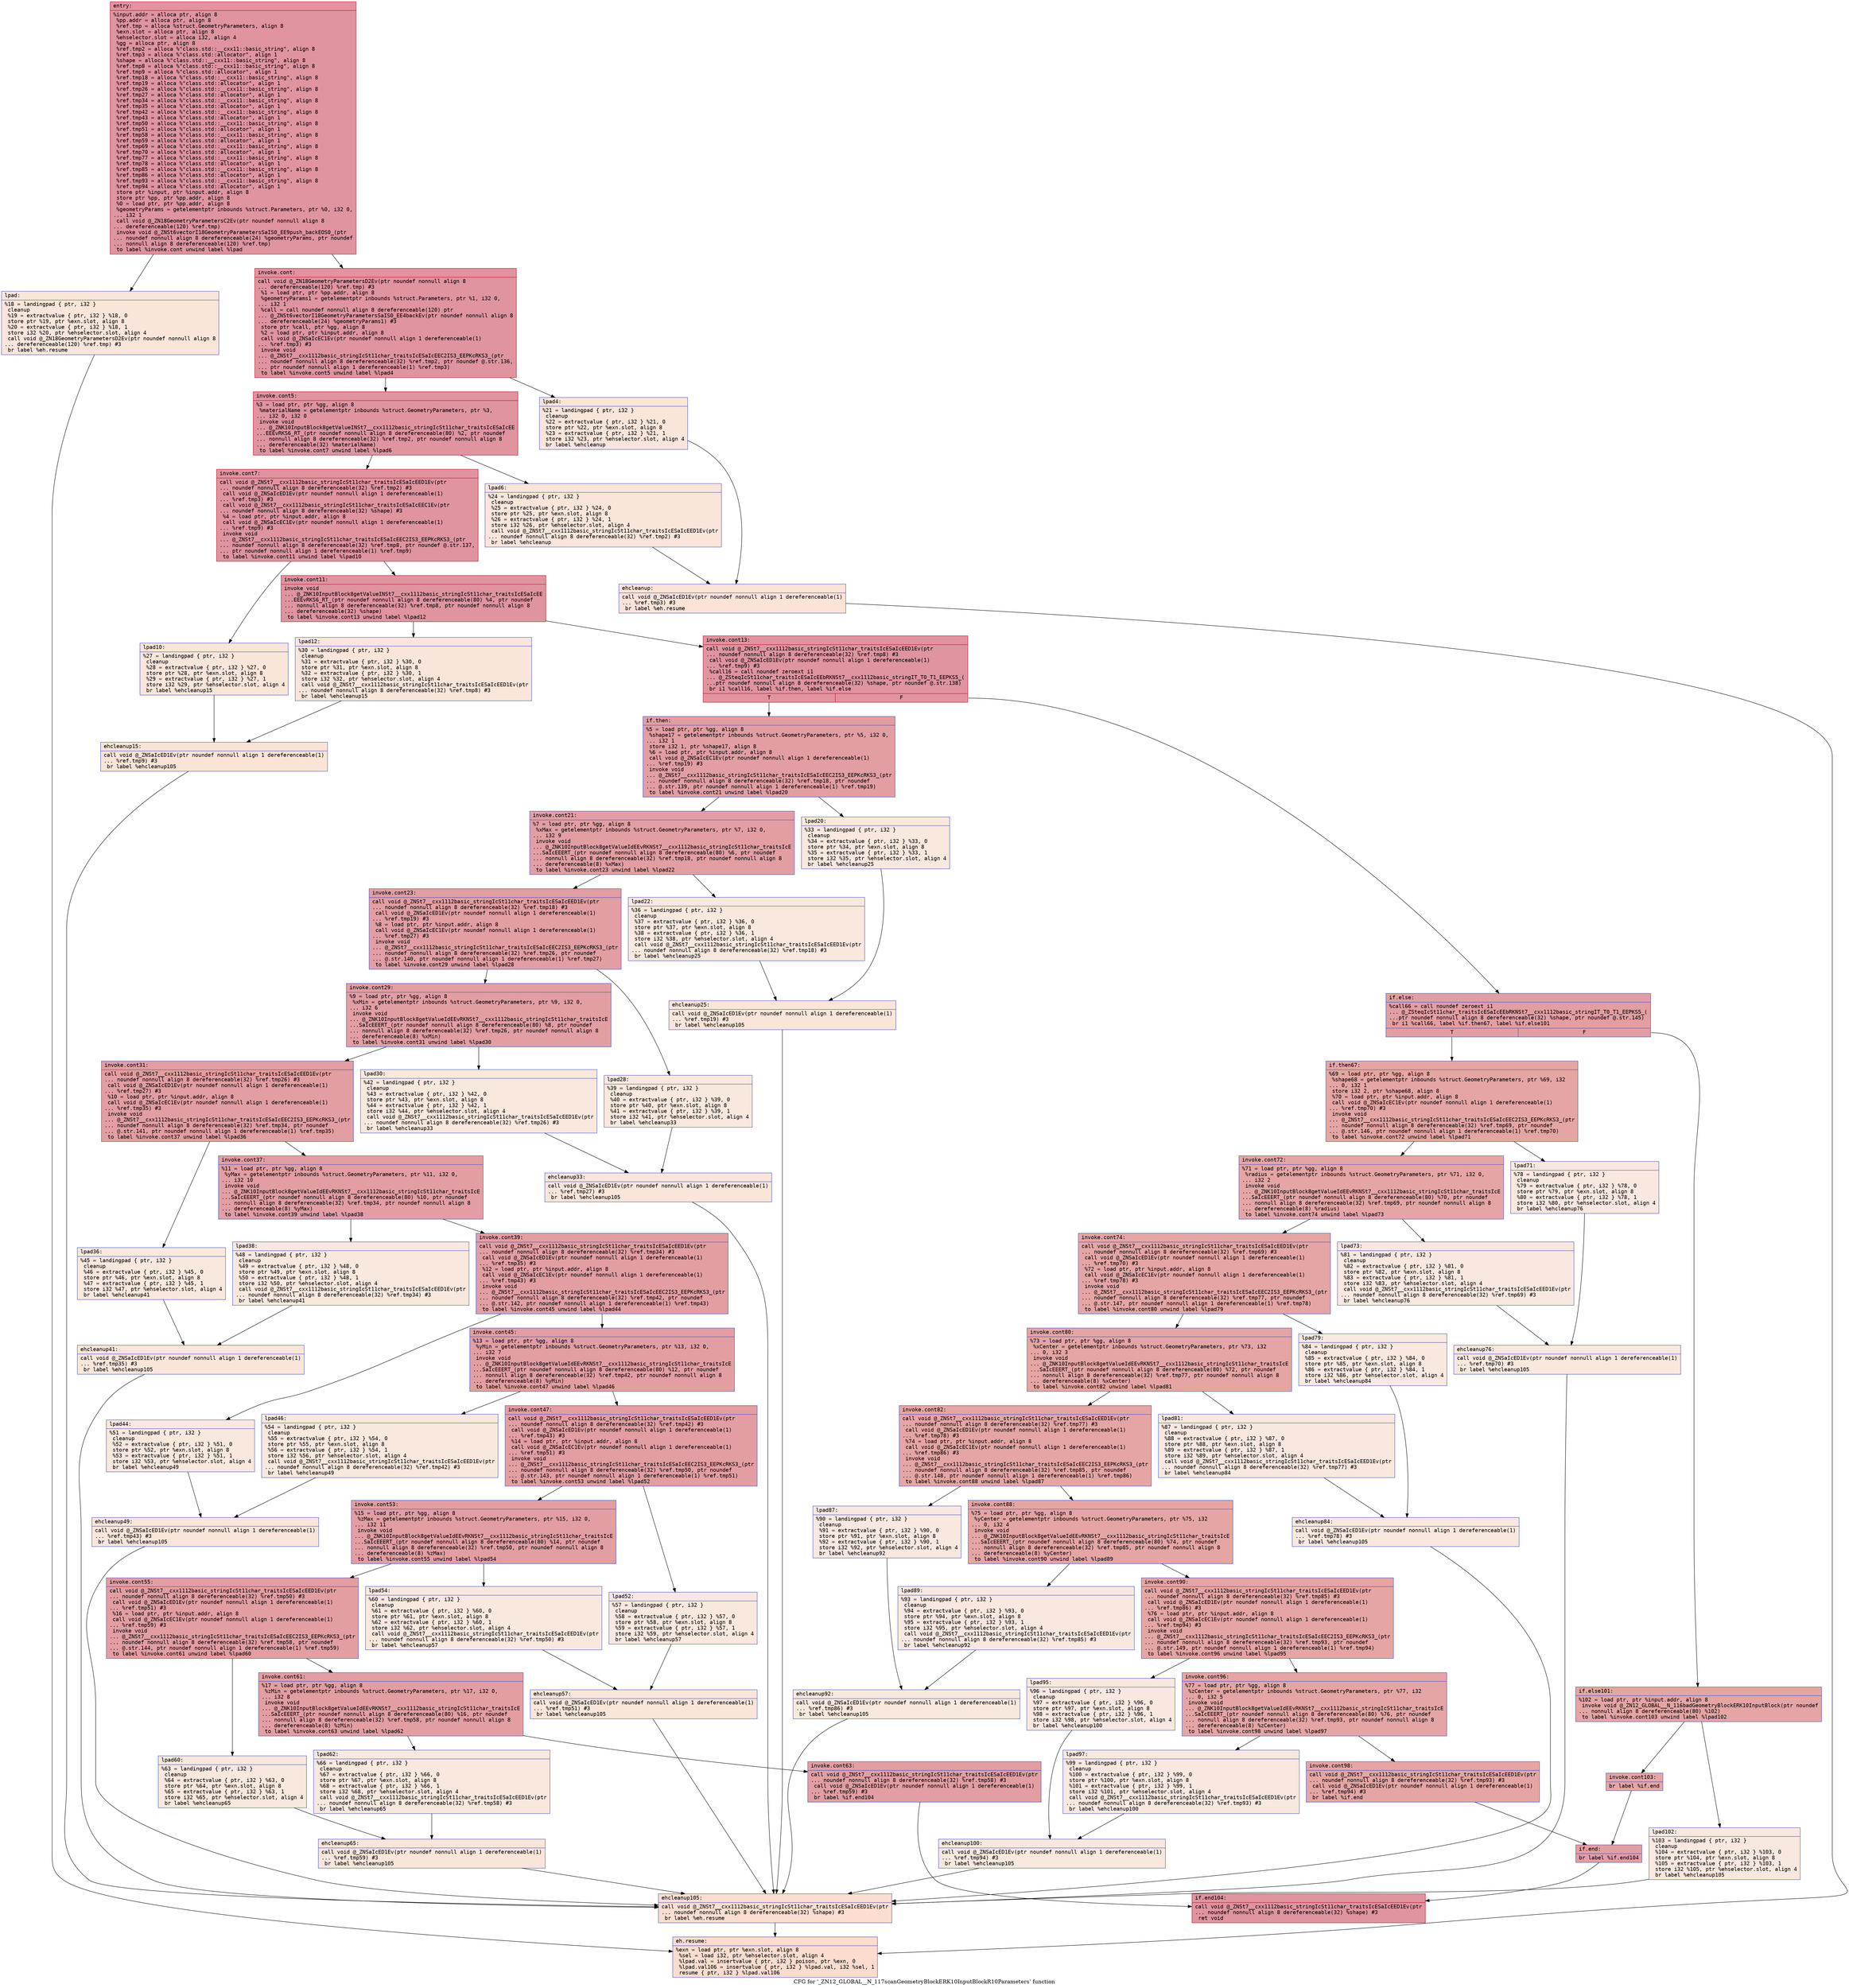 digraph "CFG for '_ZN12_GLOBAL__N_117scanGeometryBlockERK10InputBlockR10Parameters' function" {
	label="CFG for '_ZN12_GLOBAL__N_117scanGeometryBlockERK10InputBlockR10Parameters' function";

	Node0x562c4e512ac0 [shape=record,color="#b70d28ff", style=filled, fillcolor="#b70d2870" fontname="Courier",label="{entry:\l|  %input.addr = alloca ptr, align 8\l  %pp.addr = alloca ptr, align 8\l  %ref.tmp = alloca %struct.GeometryParameters, align 8\l  %exn.slot = alloca ptr, align 8\l  %ehselector.slot = alloca i32, align 4\l  %gg = alloca ptr, align 8\l  %ref.tmp2 = alloca %\"class.std::__cxx11::basic_string\", align 8\l  %ref.tmp3 = alloca %\"class.std::allocator\", align 1\l  %shape = alloca %\"class.std::__cxx11::basic_string\", align 8\l  %ref.tmp8 = alloca %\"class.std::__cxx11::basic_string\", align 8\l  %ref.tmp9 = alloca %\"class.std::allocator\", align 1\l  %ref.tmp18 = alloca %\"class.std::__cxx11::basic_string\", align 8\l  %ref.tmp19 = alloca %\"class.std::allocator\", align 1\l  %ref.tmp26 = alloca %\"class.std::__cxx11::basic_string\", align 8\l  %ref.tmp27 = alloca %\"class.std::allocator\", align 1\l  %ref.tmp34 = alloca %\"class.std::__cxx11::basic_string\", align 8\l  %ref.tmp35 = alloca %\"class.std::allocator\", align 1\l  %ref.tmp42 = alloca %\"class.std::__cxx11::basic_string\", align 8\l  %ref.tmp43 = alloca %\"class.std::allocator\", align 1\l  %ref.tmp50 = alloca %\"class.std::__cxx11::basic_string\", align 8\l  %ref.tmp51 = alloca %\"class.std::allocator\", align 1\l  %ref.tmp58 = alloca %\"class.std::__cxx11::basic_string\", align 8\l  %ref.tmp59 = alloca %\"class.std::allocator\", align 1\l  %ref.tmp69 = alloca %\"class.std::__cxx11::basic_string\", align 8\l  %ref.tmp70 = alloca %\"class.std::allocator\", align 1\l  %ref.tmp77 = alloca %\"class.std::__cxx11::basic_string\", align 8\l  %ref.tmp78 = alloca %\"class.std::allocator\", align 1\l  %ref.tmp85 = alloca %\"class.std::__cxx11::basic_string\", align 8\l  %ref.tmp86 = alloca %\"class.std::allocator\", align 1\l  %ref.tmp93 = alloca %\"class.std::__cxx11::basic_string\", align 8\l  %ref.tmp94 = alloca %\"class.std::allocator\", align 1\l  store ptr %input, ptr %input.addr, align 8\l  store ptr %pp, ptr %pp.addr, align 8\l  %0 = load ptr, ptr %pp.addr, align 8\l  %geometryParams = getelementptr inbounds %struct.Parameters, ptr %0, i32 0,\l... i32 1\l  call void @_ZN18GeometryParametersC2Ev(ptr noundef nonnull align 8\l... dereferenceable(120) %ref.tmp)\l  invoke void @_ZNSt6vectorI18GeometryParametersSaIS0_EE9push_backEOS0_(ptr\l... noundef nonnull align 8 dereferenceable(24) %geometryParams, ptr noundef\l... nonnull align 8 dereferenceable(120) %ref.tmp)\l          to label %invoke.cont unwind label %lpad\l}"];
	Node0x562c4e512ac0 -> Node0x562c4e514a00[tooltip="entry -> invoke.cont\nProbability 100.00%" ];
	Node0x562c4e512ac0 -> Node0x562c4e514a50[tooltip="entry -> lpad\nProbability 0.00%" ];
	Node0x562c4e514a00 [shape=record,color="#b70d28ff", style=filled, fillcolor="#b70d2870" fontname="Courier",label="{invoke.cont:\l|  call void @_ZN18GeometryParametersD2Ev(ptr noundef nonnull align 8\l... dereferenceable(120) %ref.tmp) #3\l  %1 = load ptr, ptr %pp.addr, align 8\l  %geometryParams1 = getelementptr inbounds %struct.Parameters, ptr %1, i32 0,\l... i32 1\l  %call = call noundef nonnull align 8 dereferenceable(120) ptr\l... @_ZNSt6vectorI18GeometryParametersSaIS0_EE4backEv(ptr noundef nonnull align 8\l... dereferenceable(24) %geometryParams1) #3\l  store ptr %call, ptr %gg, align 8\l  %2 = load ptr, ptr %input.addr, align 8\l  call void @_ZNSaIcEC1Ev(ptr noundef nonnull align 1 dereferenceable(1)\l... %ref.tmp3) #3\l  invoke void\l... @_ZNSt7__cxx1112basic_stringIcSt11char_traitsIcESaIcEEC2IS3_EEPKcRKS3_(ptr\l... noundef nonnull align 8 dereferenceable(32) %ref.tmp2, ptr noundef @.str.136,\l... ptr noundef nonnull align 1 dereferenceable(1) %ref.tmp3)\l          to label %invoke.cont5 unwind label %lpad4\l}"];
	Node0x562c4e514a00 -> Node0x562c4e5193f0[tooltip="invoke.cont -> invoke.cont5\nProbability 100.00%" ];
	Node0x562c4e514a00 -> Node0x562c4e5194a0[tooltip="invoke.cont -> lpad4\nProbability 0.00%" ];
	Node0x562c4e5193f0 [shape=record,color="#b70d28ff", style=filled, fillcolor="#b70d2870" fontname="Courier",label="{invoke.cont5:\l|  %3 = load ptr, ptr %gg, align 8\l  %materialName = getelementptr inbounds %struct.GeometryParameters, ptr %3,\l... i32 0, i32 0\l  invoke void\l... @_ZNK10InputBlock8getValueINSt7__cxx1112basic_stringIcSt11char_traitsIcESaIcEE\l...EEEvRKS6_RT_(ptr noundef nonnull align 8 dereferenceable(80) %2, ptr noundef\l... nonnull align 8 dereferenceable(32) %ref.tmp2, ptr noundef nonnull align 8\l... dereferenceable(32) %materialName)\l          to label %invoke.cont7 unwind label %lpad6\l}"];
	Node0x562c4e5193f0 -> Node0x562c4e5193a0[tooltip="invoke.cont5 -> invoke.cont7\nProbability 100.00%" ];
	Node0x562c4e5193f0 -> Node0x562c4e519910[tooltip="invoke.cont5 -> lpad6\nProbability 0.00%" ];
	Node0x562c4e5193a0 [shape=record,color="#b70d28ff", style=filled, fillcolor="#b70d2870" fontname="Courier",label="{invoke.cont7:\l|  call void @_ZNSt7__cxx1112basic_stringIcSt11char_traitsIcESaIcEED1Ev(ptr\l... noundef nonnull align 8 dereferenceable(32) %ref.tmp2) #3\l  call void @_ZNSaIcED1Ev(ptr noundef nonnull align 1 dereferenceable(1)\l... %ref.tmp3) #3\l  call void @_ZNSt7__cxx1112basic_stringIcSt11char_traitsIcESaIcEEC1Ev(ptr\l... noundef nonnull align 8 dereferenceable(32) %shape) #3\l  %4 = load ptr, ptr %input.addr, align 8\l  call void @_ZNSaIcEC1Ev(ptr noundef nonnull align 1 dereferenceable(1)\l... %ref.tmp9) #3\l  invoke void\l... @_ZNSt7__cxx1112basic_stringIcSt11char_traitsIcESaIcEEC2IS3_EEPKcRKS3_(ptr\l... noundef nonnull align 8 dereferenceable(32) %ref.tmp8, ptr noundef @.str.137,\l... ptr noundef nonnull align 1 dereferenceable(1) %ref.tmp9)\l          to label %invoke.cont11 unwind label %lpad10\l}"];
	Node0x562c4e5193a0 -> Node0x562c4e51a0e0[tooltip="invoke.cont7 -> invoke.cont11\nProbability 100.00%" ];
	Node0x562c4e5193a0 -> Node0x562c4e51a130[tooltip="invoke.cont7 -> lpad10\nProbability 0.00%" ];
	Node0x562c4e51a0e0 [shape=record,color="#b70d28ff", style=filled, fillcolor="#b70d2870" fontname="Courier",label="{invoke.cont11:\l|  invoke void\l... @_ZNK10InputBlock8getValueINSt7__cxx1112basic_stringIcSt11char_traitsIcESaIcEE\l...EEEvRKS6_RT_(ptr noundef nonnull align 8 dereferenceable(80) %4, ptr noundef\l... nonnull align 8 dereferenceable(32) %ref.tmp8, ptr noundef nonnull align 8\l... dereferenceable(32) %shape)\l          to label %invoke.cont13 unwind label %lpad12\l}"];
	Node0x562c4e51a0e0 -> Node0x562c4e51a090[tooltip="invoke.cont11 -> invoke.cont13\nProbability 100.00%" ];
	Node0x562c4e51a0e0 -> Node0x562c4e51a3c0[tooltip="invoke.cont11 -> lpad12\nProbability 0.00%" ];
	Node0x562c4e51a090 [shape=record,color="#b70d28ff", style=filled, fillcolor="#b70d2870" fontname="Courier",label="{invoke.cont13:\l|  call void @_ZNSt7__cxx1112basic_stringIcSt11char_traitsIcESaIcEED1Ev(ptr\l... noundef nonnull align 8 dereferenceable(32) %ref.tmp8) #3\l  call void @_ZNSaIcED1Ev(ptr noundef nonnull align 1 dereferenceable(1)\l... %ref.tmp9) #3\l  %call16 = call noundef zeroext i1\l... @_ZSteqIcSt11char_traitsIcESaIcEEbRKNSt7__cxx1112basic_stringIT_T0_T1_EEPKS5_(\l...ptr noundef nonnull align 8 dereferenceable(32) %shape, ptr noundef @.str.138)\l  br i1 %call16, label %if.then, label %if.else\l|{<s0>T|<s1>F}}"];
	Node0x562c4e51a090:s0 -> Node0x562c4e513da0[tooltip="invoke.cont13 -> if.then\nProbability 50.00%" ];
	Node0x562c4e51a090:s1 -> Node0x562c4e513df0[tooltip="invoke.cont13 -> if.else\nProbability 50.00%" ];
	Node0x562c4e513da0 [shape=record,color="#3d50c3ff", style=filled, fillcolor="#be242e70" fontname="Courier",label="{if.then:\l|  %5 = load ptr, ptr %gg, align 8\l  %shape17 = getelementptr inbounds %struct.GeometryParameters, ptr %5, i32 0,\l... i32 1\l  store i32 1, ptr %shape17, align 8\l  %6 = load ptr, ptr %input.addr, align 8\l  call void @_ZNSaIcEC1Ev(ptr noundef nonnull align 1 dereferenceable(1)\l... %ref.tmp19) #3\l  invoke void\l... @_ZNSt7__cxx1112basic_stringIcSt11char_traitsIcESaIcEEC2IS3_EEPKcRKS3_(ptr\l... noundef nonnull align 8 dereferenceable(32) %ref.tmp18, ptr noundef\l... @.str.139, ptr noundef nonnull align 1 dereferenceable(1) %ref.tmp19)\l          to label %invoke.cont21 unwind label %lpad20\l}"];
	Node0x562c4e513da0 -> Node0x562c4e51b260[tooltip="if.then -> invoke.cont21\nProbability 100.00%" ];
	Node0x562c4e513da0 -> Node0x562c4e51b2b0[tooltip="if.then -> lpad20\nProbability 0.00%" ];
	Node0x562c4e51b260 [shape=record,color="#3d50c3ff", style=filled, fillcolor="#be242e70" fontname="Courier",label="{invoke.cont21:\l|  %7 = load ptr, ptr %gg, align 8\l  %xMax = getelementptr inbounds %struct.GeometryParameters, ptr %7, i32 0,\l... i32 9\l  invoke void\l... @_ZNK10InputBlock8getValueIdEEvRKNSt7__cxx1112basic_stringIcSt11char_traitsIcE\l...SaIcEEERT_(ptr noundef nonnull align 8 dereferenceable(80) %6, ptr noundef\l... nonnull align 8 dereferenceable(32) %ref.tmp18, ptr noundef nonnull align 8\l... dereferenceable(8) %xMax)\l          to label %invoke.cont23 unwind label %lpad22\l}"];
	Node0x562c4e51b260 -> Node0x562c4e51b210[tooltip="invoke.cont21 -> invoke.cont23\nProbability 100.00%" ];
	Node0x562c4e51b260 -> Node0x562c4e51b6b0[tooltip="invoke.cont21 -> lpad22\nProbability 0.00%" ];
	Node0x562c4e51b210 [shape=record,color="#3d50c3ff", style=filled, fillcolor="#be242e70" fontname="Courier",label="{invoke.cont23:\l|  call void @_ZNSt7__cxx1112basic_stringIcSt11char_traitsIcESaIcEED1Ev(ptr\l... noundef nonnull align 8 dereferenceable(32) %ref.tmp18) #3\l  call void @_ZNSaIcED1Ev(ptr noundef nonnull align 1 dereferenceable(1)\l... %ref.tmp19) #3\l  %8 = load ptr, ptr %input.addr, align 8\l  call void @_ZNSaIcEC1Ev(ptr noundef nonnull align 1 dereferenceable(1)\l... %ref.tmp27) #3\l  invoke void\l... @_ZNSt7__cxx1112basic_stringIcSt11char_traitsIcESaIcEEC2IS3_EEPKcRKS3_(ptr\l... noundef nonnull align 8 dereferenceable(32) %ref.tmp26, ptr noundef\l... @.str.140, ptr noundef nonnull align 1 dereferenceable(1) %ref.tmp27)\l          to label %invoke.cont29 unwind label %lpad28\l}"];
	Node0x562c4e51b210 -> Node0x562c4e51bd20[tooltip="invoke.cont23 -> invoke.cont29\nProbability 100.00%" ];
	Node0x562c4e51b210 -> Node0x562c4e51bd70[tooltip="invoke.cont23 -> lpad28\nProbability 0.00%" ];
	Node0x562c4e51bd20 [shape=record,color="#3d50c3ff", style=filled, fillcolor="#be242e70" fontname="Courier",label="{invoke.cont29:\l|  %9 = load ptr, ptr %gg, align 8\l  %xMin = getelementptr inbounds %struct.GeometryParameters, ptr %9, i32 0,\l... i32 6\l  invoke void\l... @_ZNK10InputBlock8getValueIdEEvRKNSt7__cxx1112basic_stringIcSt11char_traitsIcE\l...SaIcEEERT_(ptr noundef nonnull align 8 dereferenceable(80) %8, ptr noundef\l... nonnull align 8 dereferenceable(32) %ref.tmp26, ptr noundef nonnull align 8\l... dereferenceable(8) %xMin)\l          to label %invoke.cont31 unwind label %lpad30\l}"];
	Node0x562c4e51bd20 -> Node0x562c4e51bcd0[tooltip="invoke.cont29 -> invoke.cont31\nProbability 100.00%" ];
	Node0x562c4e51bd20 -> Node0x562c4e51c140[tooltip="invoke.cont29 -> lpad30\nProbability 0.00%" ];
	Node0x562c4e51bcd0 [shape=record,color="#3d50c3ff", style=filled, fillcolor="#be242e70" fontname="Courier",label="{invoke.cont31:\l|  call void @_ZNSt7__cxx1112basic_stringIcSt11char_traitsIcESaIcEED1Ev(ptr\l... noundef nonnull align 8 dereferenceable(32) %ref.tmp26) #3\l  call void @_ZNSaIcED1Ev(ptr noundef nonnull align 1 dereferenceable(1)\l... %ref.tmp27) #3\l  %10 = load ptr, ptr %input.addr, align 8\l  call void @_ZNSaIcEC1Ev(ptr noundef nonnull align 1 dereferenceable(1)\l... %ref.tmp35) #3\l  invoke void\l... @_ZNSt7__cxx1112basic_stringIcSt11char_traitsIcESaIcEEC2IS3_EEPKcRKS3_(ptr\l... noundef nonnull align 8 dereferenceable(32) %ref.tmp34, ptr noundef\l... @.str.141, ptr noundef nonnull align 1 dereferenceable(1) %ref.tmp35)\l          to label %invoke.cont37 unwind label %lpad36\l}"];
	Node0x562c4e51bcd0 -> Node0x562c4e51c7b0[tooltip="invoke.cont31 -> invoke.cont37\nProbability 100.00%" ];
	Node0x562c4e51bcd0 -> Node0x562c4e51c800[tooltip="invoke.cont31 -> lpad36\nProbability 0.00%" ];
	Node0x562c4e51c7b0 [shape=record,color="#3d50c3ff", style=filled, fillcolor="#be242e70" fontname="Courier",label="{invoke.cont37:\l|  %11 = load ptr, ptr %gg, align 8\l  %yMax = getelementptr inbounds %struct.GeometryParameters, ptr %11, i32 0,\l... i32 10\l  invoke void\l... @_ZNK10InputBlock8getValueIdEEvRKNSt7__cxx1112basic_stringIcSt11char_traitsIcE\l...SaIcEEERT_(ptr noundef nonnull align 8 dereferenceable(80) %10, ptr noundef\l... nonnull align 8 dereferenceable(32) %ref.tmp34, ptr noundef nonnull align 8\l... dereferenceable(8) %yMax)\l          to label %invoke.cont39 unwind label %lpad38\l}"];
	Node0x562c4e51c7b0 -> Node0x562c4e51c760[tooltip="invoke.cont37 -> invoke.cont39\nProbability 100.00%" ];
	Node0x562c4e51c7b0 -> Node0x562c4e51cbd0[tooltip="invoke.cont37 -> lpad38\nProbability 0.00%" ];
	Node0x562c4e51c760 [shape=record,color="#3d50c3ff", style=filled, fillcolor="#be242e70" fontname="Courier",label="{invoke.cont39:\l|  call void @_ZNSt7__cxx1112basic_stringIcSt11char_traitsIcESaIcEED1Ev(ptr\l... noundef nonnull align 8 dereferenceable(32) %ref.tmp34) #3\l  call void @_ZNSaIcED1Ev(ptr noundef nonnull align 1 dereferenceable(1)\l... %ref.tmp35) #3\l  %12 = load ptr, ptr %input.addr, align 8\l  call void @_ZNSaIcEC1Ev(ptr noundef nonnull align 1 dereferenceable(1)\l... %ref.tmp43) #3\l  invoke void\l... @_ZNSt7__cxx1112basic_stringIcSt11char_traitsIcESaIcEEC2IS3_EEPKcRKS3_(ptr\l... noundef nonnull align 8 dereferenceable(32) %ref.tmp42, ptr noundef\l... @.str.142, ptr noundef nonnull align 1 dereferenceable(1) %ref.tmp43)\l          to label %invoke.cont45 unwind label %lpad44\l}"];
	Node0x562c4e51c760 -> Node0x562c4e51d240[tooltip="invoke.cont39 -> invoke.cont45\nProbability 100.00%" ];
	Node0x562c4e51c760 -> Node0x562c4e51d290[tooltip="invoke.cont39 -> lpad44\nProbability 0.00%" ];
	Node0x562c4e51d240 [shape=record,color="#3d50c3ff", style=filled, fillcolor="#be242e70" fontname="Courier",label="{invoke.cont45:\l|  %13 = load ptr, ptr %gg, align 8\l  %yMin = getelementptr inbounds %struct.GeometryParameters, ptr %13, i32 0,\l... i32 7\l  invoke void\l... @_ZNK10InputBlock8getValueIdEEvRKNSt7__cxx1112basic_stringIcSt11char_traitsIcE\l...SaIcEEERT_(ptr noundef nonnull align 8 dereferenceable(80) %12, ptr noundef\l... nonnull align 8 dereferenceable(32) %ref.tmp42, ptr noundef nonnull align 8\l... dereferenceable(8) %yMin)\l          to label %invoke.cont47 unwind label %lpad46\l}"];
	Node0x562c4e51d240 -> Node0x562c4e51d1f0[tooltip="invoke.cont45 -> invoke.cont47\nProbability 100.00%" ];
	Node0x562c4e51d240 -> Node0x562c4e51d660[tooltip="invoke.cont45 -> lpad46\nProbability 0.00%" ];
	Node0x562c4e51d1f0 [shape=record,color="#3d50c3ff", style=filled, fillcolor="#be242e70" fontname="Courier",label="{invoke.cont47:\l|  call void @_ZNSt7__cxx1112basic_stringIcSt11char_traitsIcESaIcEED1Ev(ptr\l... noundef nonnull align 8 dereferenceable(32) %ref.tmp42) #3\l  call void @_ZNSaIcED1Ev(ptr noundef nonnull align 1 dereferenceable(1)\l... %ref.tmp43) #3\l  %14 = load ptr, ptr %input.addr, align 8\l  call void @_ZNSaIcEC1Ev(ptr noundef nonnull align 1 dereferenceable(1)\l... %ref.tmp51) #3\l  invoke void\l... @_ZNSt7__cxx1112basic_stringIcSt11char_traitsIcESaIcEEC2IS3_EEPKcRKS3_(ptr\l... noundef nonnull align 8 dereferenceable(32) %ref.tmp50, ptr noundef\l... @.str.143, ptr noundef nonnull align 1 dereferenceable(1) %ref.tmp51)\l          to label %invoke.cont53 unwind label %lpad52\l}"];
	Node0x562c4e51d1f0 -> Node0x562c4e51dcd0[tooltip="invoke.cont47 -> invoke.cont53\nProbability 100.00%" ];
	Node0x562c4e51d1f0 -> Node0x562c4e51dd20[tooltip="invoke.cont47 -> lpad52\nProbability 0.00%" ];
	Node0x562c4e51dcd0 [shape=record,color="#3d50c3ff", style=filled, fillcolor="#be242e70" fontname="Courier",label="{invoke.cont53:\l|  %15 = load ptr, ptr %gg, align 8\l  %zMax = getelementptr inbounds %struct.GeometryParameters, ptr %15, i32 0,\l... i32 11\l  invoke void\l... @_ZNK10InputBlock8getValueIdEEvRKNSt7__cxx1112basic_stringIcSt11char_traitsIcE\l...SaIcEEERT_(ptr noundef nonnull align 8 dereferenceable(80) %14, ptr noundef\l... nonnull align 8 dereferenceable(32) %ref.tmp50, ptr noundef nonnull align 8\l... dereferenceable(8) %zMax)\l          to label %invoke.cont55 unwind label %lpad54\l}"];
	Node0x562c4e51dcd0 -> Node0x562c4e51dc80[tooltip="invoke.cont53 -> invoke.cont55\nProbability 100.00%" ];
	Node0x562c4e51dcd0 -> Node0x562c4e51e0f0[tooltip="invoke.cont53 -> lpad54\nProbability 0.00%" ];
	Node0x562c4e51dc80 [shape=record,color="#3d50c3ff", style=filled, fillcolor="#be242e70" fontname="Courier",label="{invoke.cont55:\l|  call void @_ZNSt7__cxx1112basic_stringIcSt11char_traitsIcESaIcEED1Ev(ptr\l... noundef nonnull align 8 dereferenceable(32) %ref.tmp50) #3\l  call void @_ZNSaIcED1Ev(ptr noundef nonnull align 1 dereferenceable(1)\l... %ref.tmp51) #3\l  %16 = load ptr, ptr %input.addr, align 8\l  call void @_ZNSaIcEC1Ev(ptr noundef nonnull align 1 dereferenceable(1)\l... %ref.tmp59) #3\l  invoke void\l... @_ZNSt7__cxx1112basic_stringIcSt11char_traitsIcESaIcEEC2IS3_EEPKcRKS3_(ptr\l... noundef nonnull align 8 dereferenceable(32) %ref.tmp58, ptr noundef\l... @.str.144, ptr noundef nonnull align 1 dereferenceable(1) %ref.tmp59)\l          to label %invoke.cont61 unwind label %lpad60\l}"];
	Node0x562c4e51dc80 -> Node0x562c4e51e760[tooltip="invoke.cont55 -> invoke.cont61\nProbability 100.00%" ];
	Node0x562c4e51dc80 -> Node0x562c4e51e7b0[tooltip="invoke.cont55 -> lpad60\nProbability 0.00%" ];
	Node0x562c4e51e760 [shape=record,color="#3d50c3ff", style=filled, fillcolor="#be242e70" fontname="Courier",label="{invoke.cont61:\l|  %17 = load ptr, ptr %gg, align 8\l  %zMin = getelementptr inbounds %struct.GeometryParameters, ptr %17, i32 0,\l... i32 8\l  invoke void\l... @_ZNK10InputBlock8getValueIdEEvRKNSt7__cxx1112basic_stringIcSt11char_traitsIcE\l...SaIcEEERT_(ptr noundef nonnull align 8 dereferenceable(80) %16, ptr noundef\l... nonnull align 8 dereferenceable(32) %ref.tmp58, ptr noundef nonnull align 8\l... dereferenceable(8) %zMin)\l          to label %invoke.cont63 unwind label %lpad62\l}"];
	Node0x562c4e51e760 -> Node0x562c4e51e710[tooltip="invoke.cont61 -> invoke.cont63\nProbability 100.00%" ];
	Node0x562c4e51e760 -> Node0x562c4e51eb80[tooltip="invoke.cont61 -> lpad62\nProbability 0.00%" ];
	Node0x562c4e51e710 [shape=record,color="#3d50c3ff", style=filled, fillcolor="#be242e70" fontname="Courier",label="{invoke.cont63:\l|  call void @_ZNSt7__cxx1112basic_stringIcSt11char_traitsIcESaIcEED1Ev(ptr\l... noundef nonnull align 8 dereferenceable(32) %ref.tmp58) #3\l  call void @_ZNSaIcED1Ev(ptr noundef nonnull align 1 dereferenceable(1)\l... %ref.tmp59) #3\l  br label %if.end104\l}"];
	Node0x562c4e51e710 -> Node0x562c4e51f010[tooltip="invoke.cont63 -> if.end104\nProbability 100.00%" ];
	Node0x562c4e514a50 [shape=record,color="#3d50c3ff", style=filled, fillcolor="#f4c5ad70" fontname="Courier",label="{lpad:\l|  %18 = landingpad \{ ptr, i32 \}\l          cleanup\l  %19 = extractvalue \{ ptr, i32 \} %18, 0\l  store ptr %19, ptr %exn.slot, align 8\l  %20 = extractvalue \{ ptr, i32 \} %18, 1\l  store i32 %20, ptr %ehselector.slot, align 4\l  call void @_ZN18GeometryParametersD2Ev(ptr noundef nonnull align 8\l... dereferenceable(120) %ref.tmp) #3\l  br label %eh.resume\l}"];
	Node0x562c4e514a50 -> Node0x562c4e51f450[tooltip="lpad -> eh.resume\nProbability 100.00%" ];
	Node0x562c4e5194a0 [shape=record,color="#3d50c3ff", style=filled, fillcolor="#f4c5ad70" fontname="Courier",label="{lpad4:\l|  %21 = landingpad \{ ptr, i32 \}\l          cleanup\l  %22 = extractvalue \{ ptr, i32 \} %21, 0\l  store ptr %22, ptr %exn.slot, align 8\l  %23 = extractvalue \{ ptr, i32 \} %21, 1\l  store i32 %23, ptr %ehselector.slot, align 4\l  br label %ehcleanup\l}"];
	Node0x562c4e5194a0 -> Node0x562c4e51f700[tooltip="lpad4 -> ehcleanup\nProbability 100.00%" ];
	Node0x562c4e519910 [shape=record,color="#3d50c3ff", style=filled, fillcolor="#f4c5ad70" fontname="Courier",label="{lpad6:\l|  %24 = landingpad \{ ptr, i32 \}\l          cleanup\l  %25 = extractvalue \{ ptr, i32 \} %24, 0\l  store ptr %25, ptr %exn.slot, align 8\l  %26 = extractvalue \{ ptr, i32 \} %24, 1\l  store i32 %26, ptr %ehselector.slot, align 4\l  call void @_ZNSt7__cxx1112basic_stringIcSt11char_traitsIcESaIcEED1Ev(ptr\l... noundef nonnull align 8 dereferenceable(32) %ref.tmp2) #3\l  br label %ehcleanup\l}"];
	Node0x562c4e519910 -> Node0x562c4e51f700[tooltip="lpad6 -> ehcleanup\nProbability 100.00%" ];
	Node0x562c4e51f700 [shape=record,color="#3d50c3ff", style=filled, fillcolor="#f6bfa670" fontname="Courier",label="{ehcleanup:\l|  call void @_ZNSaIcED1Ev(ptr noundef nonnull align 1 dereferenceable(1)\l... %ref.tmp3) #3\l  br label %eh.resume\l}"];
	Node0x562c4e51f700 -> Node0x562c4e51f450[tooltip="ehcleanup -> eh.resume\nProbability 100.00%" ];
	Node0x562c4e51a130 [shape=record,color="#3d50c3ff", style=filled, fillcolor="#f4c5ad70" fontname="Courier",label="{lpad10:\l|  %27 = landingpad \{ ptr, i32 \}\l          cleanup\l  %28 = extractvalue \{ ptr, i32 \} %27, 0\l  store ptr %28, ptr %exn.slot, align 8\l  %29 = extractvalue \{ ptr, i32 \} %27, 1\l  store i32 %29, ptr %ehselector.slot, align 4\l  br label %ehcleanup15\l}"];
	Node0x562c4e51a130 -> Node0x562c4e520050[tooltip="lpad10 -> ehcleanup15\nProbability 100.00%" ];
	Node0x562c4e51a3c0 [shape=record,color="#3d50c3ff", style=filled, fillcolor="#f4c5ad70" fontname="Courier",label="{lpad12:\l|  %30 = landingpad \{ ptr, i32 \}\l          cleanup\l  %31 = extractvalue \{ ptr, i32 \} %30, 0\l  store ptr %31, ptr %exn.slot, align 8\l  %32 = extractvalue \{ ptr, i32 \} %30, 1\l  store i32 %32, ptr %ehselector.slot, align 4\l  call void @_ZNSt7__cxx1112basic_stringIcSt11char_traitsIcESaIcEED1Ev(ptr\l... noundef nonnull align 8 dereferenceable(32) %ref.tmp8) #3\l  br label %ehcleanup15\l}"];
	Node0x562c4e51a3c0 -> Node0x562c4e520050[tooltip="lpad12 -> ehcleanup15\nProbability 100.00%" ];
	Node0x562c4e520050 [shape=record,color="#3d50c3ff", style=filled, fillcolor="#f6bfa670" fontname="Courier",label="{ehcleanup15:\l|  call void @_ZNSaIcED1Ev(ptr noundef nonnull align 1 dereferenceable(1)\l... %ref.tmp9) #3\l  br label %ehcleanup105\l}"];
	Node0x562c4e520050 -> Node0x562c4e520670[tooltip="ehcleanup15 -> ehcleanup105\nProbability 100.00%" ];
	Node0x562c4e51b2b0 [shape=record,color="#3d50c3ff", style=filled, fillcolor="#f2cab570" fontname="Courier",label="{lpad20:\l|  %33 = landingpad \{ ptr, i32 \}\l          cleanup\l  %34 = extractvalue \{ ptr, i32 \} %33, 0\l  store ptr %34, ptr %exn.slot, align 8\l  %35 = extractvalue \{ ptr, i32 \} %33, 1\l  store i32 %35, ptr %ehselector.slot, align 4\l  br label %ehcleanup25\l}"];
	Node0x562c4e51b2b0 -> Node0x562c4e5209c0[tooltip="lpad20 -> ehcleanup25\nProbability 100.00%" ];
	Node0x562c4e51b6b0 [shape=record,color="#3d50c3ff", style=filled, fillcolor="#f2cab570" fontname="Courier",label="{lpad22:\l|  %36 = landingpad \{ ptr, i32 \}\l          cleanup\l  %37 = extractvalue \{ ptr, i32 \} %36, 0\l  store ptr %37, ptr %exn.slot, align 8\l  %38 = extractvalue \{ ptr, i32 \} %36, 1\l  store i32 %38, ptr %ehselector.slot, align 4\l  call void @_ZNSt7__cxx1112basic_stringIcSt11char_traitsIcESaIcEED1Ev(ptr\l... noundef nonnull align 8 dereferenceable(32) %ref.tmp18) #3\l  br label %ehcleanup25\l}"];
	Node0x562c4e51b6b0 -> Node0x562c4e5209c0[tooltip="lpad22 -> ehcleanup25\nProbability 100.00%" ];
	Node0x562c4e5209c0 [shape=record,color="#3d50c3ff", style=filled, fillcolor="#f4c5ad70" fontname="Courier",label="{ehcleanup25:\l|  call void @_ZNSaIcED1Ev(ptr noundef nonnull align 1 dereferenceable(1)\l... %ref.tmp19) #3\l  br label %ehcleanup105\l}"];
	Node0x562c4e5209c0 -> Node0x562c4e520670[tooltip="ehcleanup25 -> ehcleanup105\nProbability 100.00%" ];
	Node0x562c4e51bd70 [shape=record,color="#3d50c3ff", style=filled, fillcolor="#f2cab570" fontname="Courier",label="{lpad28:\l|  %39 = landingpad \{ ptr, i32 \}\l          cleanup\l  %40 = extractvalue \{ ptr, i32 \} %39, 0\l  store ptr %40, ptr %exn.slot, align 8\l  %41 = extractvalue \{ ptr, i32 \} %39, 1\l  store i32 %41, ptr %ehselector.slot, align 4\l  br label %ehcleanup33\l}"];
	Node0x562c4e51bd70 -> Node0x562c4e521310[tooltip="lpad28 -> ehcleanup33\nProbability 100.00%" ];
	Node0x562c4e51c140 [shape=record,color="#3d50c3ff", style=filled, fillcolor="#f2cab570" fontname="Courier",label="{lpad30:\l|  %42 = landingpad \{ ptr, i32 \}\l          cleanup\l  %43 = extractvalue \{ ptr, i32 \} %42, 0\l  store ptr %43, ptr %exn.slot, align 8\l  %44 = extractvalue \{ ptr, i32 \} %42, 1\l  store i32 %44, ptr %ehselector.slot, align 4\l  call void @_ZNSt7__cxx1112basic_stringIcSt11char_traitsIcESaIcEED1Ev(ptr\l... noundef nonnull align 8 dereferenceable(32) %ref.tmp26) #3\l  br label %ehcleanup33\l}"];
	Node0x562c4e51c140 -> Node0x562c4e521310[tooltip="lpad30 -> ehcleanup33\nProbability 100.00%" ];
	Node0x562c4e521310 [shape=record,color="#3d50c3ff", style=filled, fillcolor="#f4c5ad70" fontname="Courier",label="{ehcleanup33:\l|  call void @_ZNSaIcED1Ev(ptr noundef nonnull align 1 dereferenceable(1)\l... %ref.tmp27) #3\l  br label %ehcleanup105\l}"];
	Node0x562c4e521310 -> Node0x562c4e520670[tooltip="ehcleanup33 -> ehcleanup105\nProbability 100.00%" ];
	Node0x562c4e51c800 [shape=record,color="#3d50c3ff", style=filled, fillcolor="#f2cab570" fontname="Courier",label="{lpad36:\l|  %45 = landingpad \{ ptr, i32 \}\l          cleanup\l  %46 = extractvalue \{ ptr, i32 \} %45, 0\l  store ptr %46, ptr %exn.slot, align 8\l  %47 = extractvalue \{ ptr, i32 \} %45, 1\l  store i32 %47, ptr %ehselector.slot, align 4\l  br label %ehcleanup41\l}"];
	Node0x562c4e51c800 -> Node0x562c4e522410[tooltip="lpad36 -> ehcleanup41\nProbability 100.00%" ];
	Node0x562c4e51cbd0 [shape=record,color="#3d50c3ff", style=filled, fillcolor="#f2cab570" fontname="Courier",label="{lpad38:\l|  %48 = landingpad \{ ptr, i32 \}\l          cleanup\l  %49 = extractvalue \{ ptr, i32 \} %48, 0\l  store ptr %49, ptr %exn.slot, align 8\l  %50 = extractvalue \{ ptr, i32 \} %48, 1\l  store i32 %50, ptr %ehselector.slot, align 4\l  call void @_ZNSt7__cxx1112basic_stringIcSt11char_traitsIcESaIcEED1Ev(ptr\l... noundef nonnull align 8 dereferenceable(32) %ref.tmp34) #3\l  br label %ehcleanup41\l}"];
	Node0x562c4e51cbd0 -> Node0x562c4e522410[tooltip="lpad38 -> ehcleanup41\nProbability 100.00%" ];
	Node0x562c4e522410 [shape=record,color="#3d50c3ff", style=filled, fillcolor="#f4c5ad70" fontname="Courier",label="{ehcleanup41:\l|  call void @_ZNSaIcED1Ev(ptr noundef nonnull align 1 dereferenceable(1)\l... %ref.tmp35) #3\l  br label %ehcleanup105\l}"];
	Node0x562c4e522410 -> Node0x562c4e520670[tooltip="ehcleanup41 -> ehcleanup105\nProbability 100.00%" ];
	Node0x562c4e51d290 [shape=record,color="#3d50c3ff", style=filled, fillcolor="#f2cab570" fontname="Courier",label="{lpad44:\l|  %51 = landingpad \{ ptr, i32 \}\l          cleanup\l  %52 = extractvalue \{ ptr, i32 \} %51, 0\l  store ptr %52, ptr %exn.slot, align 8\l  %53 = extractvalue \{ ptr, i32 \} %51, 1\l  store i32 %53, ptr %ehselector.slot, align 4\l  br label %ehcleanup49\l}"];
	Node0x562c4e51d290 -> Node0x562c4e522d00[tooltip="lpad44 -> ehcleanup49\nProbability 100.00%" ];
	Node0x562c4e51d660 [shape=record,color="#3d50c3ff", style=filled, fillcolor="#f2cab570" fontname="Courier",label="{lpad46:\l|  %54 = landingpad \{ ptr, i32 \}\l          cleanup\l  %55 = extractvalue \{ ptr, i32 \} %54, 0\l  store ptr %55, ptr %exn.slot, align 8\l  %56 = extractvalue \{ ptr, i32 \} %54, 1\l  store i32 %56, ptr %ehselector.slot, align 4\l  call void @_ZNSt7__cxx1112basic_stringIcSt11char_traitsIcESaIcEED1Ev(ptr\l... noundef nonnull align 8 dereferenceable(32) %ref.tmp42) #3\l  br label %ehcleanup49\l}"];
	Node0x562c4e51d660 -> Node0x562c4e522d00[tooltip="lpad46 -> ehcleanup49\nProbability 100.00%" ];
	Node0x562c4e522d00 [shape=record,color="#3d50c3ff", style=filled, fillcolor="#f4c5ad70" fontname="Courier",label="{ehcleanup49:\l|  call void @_ZNSaIcED1Ev(ptr noundef nonnull align 1 dereferenceable(1)\l... %ref.tmp43) #3\l  br label %ehcleanup105\l}"];
	Node0x562c4e522d00 -> Node0x562c4e520670[tooltip="ehcleanup49 -> ehcleanup105\nProbability 100.00%" ];
	Node0x562c4e51dd20 [shape=record,color="#3d50c3ff", style=filled, fillcolor="#f2cab570" fontname="Courier",label="{lpad52:\l|  %57 = landingpad \{ ptr, i32 \}\l          cleanup\l  %58 = extractvalue \{ ptr, i32 \} %57, 0\l  store ptr %58, ptr %exn.slot, align 8\l  %59 = extractvalue \{ ptr, i32 \} %57, 1\l  store i32 %59, ptr %ehselector.slot, align 4\l  br label %ehcleanup57\l}"];
	Node0x562c4e51dd20 -> Node0x562c4e5235f0[tooltip="lpad52 -> ehcleanup57\nProbability 100.00%" ];
	Node0x562c4e51e0f0 [shape=record,color="#3d50c3ff", style=filled, fillcolor="#f2cab570" fontname="Courier",label="{lpad54:\l|  %60 = landingpad \{ ptr, i32 \}\l          cleanup\l  %61 = extractvalue \{ ptr, i32 \} %60, 0\l  store ptr %61, ptr %exn.slot, align 8\l  %62 = extractvalue \{ ptr, i32 \} %60, 1\l  store i32 %62, ptr %ehselector.slot, align 4\l  call void @_ZNSt7__cxx1112basic_stringIcSt11char_traitsIcESaIcEED1Ev(ptr\l... noundef nonnull align 8 dereferenceable(32) %ref.tmp50) #3\l  br label %ehcleanup57\l}"];
	Node0x562c4e51e0f0 -> Node0x562c4e5235f0[tooltip="lpad54 -> ehcleanup57\nProbability 100.00%" ];
	Node0x562c4e5235f0 [shape=record,color="#3d50c3ff", style=filled, fillcolor="#f4c5ad70" fontname="Courier",label="{ehcleanup57:\l|  call void @_ZNSaIcED1Ev(ptr noundef nonnull align 1 dereferenceable(1)\l... %ref.tmp51) #3\l  br label %ehcleanup105\l}"];
	Node0x562c4e5235f0 -> Node0x562c4e520670[tooltip="ehcleanup57 -> ehcleanup105\nProbability 100.00%" ];
	Node0x562c4e51e7b0 [shape=record,color="#3d50c3ff", style=filled, fillcolor="#f2cab570" fontname="Courier",label="{lpad60:\l|  %63 = landingpad \{ ptr, i32 \}\l          cleanup\l  %64 = extractvalue \{ ptr, i32 \} %63, 0\l  store ptr %64, ptr %exn.slot, align 8\l  %65 = extractvalue \{ ptr, i32 \} %63, 1\l  store i32 %65, ptr %ehselector.slot, align 4\l  br label %ehcleanup65\l}"];
	Node0x562c4e51e7b0 -> Node0x562c4e523ee0[tooltip="lpad60 -> ehcleanup65\nProbability 100.00%" ];
	Node0x562c4e51eb80 [shape=record,color="#3d50c3ff", style=filled, fillcolor="#f2cab570" fontname="Courier",label="{lpad62:\l|  %66 = landingpad \{ ptr, i32 \}\l          cleanup\l  %67 = extractvalue \{ ptr, i32 \} %66, 0\l  store ptr %67, ptr %exn.slot, align 8\l  %68 = extractvalue \{ ptr, i32 \} %66, 1\l  store i32 %68, ptr %ehselector.slot, align 4\l  call void @_ZNSt7__cxx1112basic_stringIcSt11char_traitsIcESaIcEED1Ev(ptr\l... noundef nonnull align 8 dereferenceable(32) %ref.tmp58) #3\l  br label %ehcleanup65\l}"];
	Node0x562c4e51eb80 -> Node0x562c4e523ee0[tooltip="lpad62 -> ehcleanup65\nProbability 100.00%" ];
	Node0x562c4e523ee0 [shape=record,color="#3d50c3ff", style=filled, fillcolor="#f4c5ad70" fontname="Courier",label="{ehcleanup65:\l|  call void @_ZNSaIcED1Ev(ptr noundef nonnull align 1 dereferenceable(1)\l... %ref.tmp59) #3\l  br label %ehcleanup105\l}"];
	Node0x562c4e523ee0 -> Node0x562c4e520670[tooltip="ehcleanup65 -> ehcleanup105\nProbability 100.00%" ];
	Node0x562c4e513df0 [shape=record,color="#3d50c3ff", style=filled, fillcolor="#be242e70" fontname="Courier",label="{if.else:\l|  %call66 = call noundef zeroext i1\l... @_ZSteqIcSt11char_traitsIcESaIcEEbRKNSt7__cxx1112basic_stringIT_T0_T1_EEPKS5_(\l...ptr noundef nonnull align 8 dereferenceable(32) %shape, ptr noundef @.str.145)\l  br i1 %call66, label %if.then67, label %if.else101\l|{<s0>T|<s1>F}}"];
	Node0x562c4e513df0:s0 -> Node0x562c4e5246a0[tooltip="if.else -> if.then67\nProbability 50.00%" ];
	Node0x562c4e513df0:s1 -> Node0x562c4e5246f0[tooltip="if.else -> if.else101\nProbability 50.00%" ];
	Node0x562c4e5246a0 [shape=record,color="#3d50c3ff", style=filled, fillcolor="#c5333470" fontname="Courier",label="{if.then67:\l|  %69 = load ptr, ptr %gg, align 8\l  %shape68 = getelementptr inbounds %struct.GeometryParameters, ptr %69, i32\l... 0, i32 1\l  store i32 2, ptr %shape68, align 8\l  %70 = load ptr, ptr %input.addr, align 8\l  call void @_ZNSaIcEC1Ev(ptr noundef nonnull align 1 dereferenceable(1)\l... %ref.tmp70) #3\l  invoke void\l... @_ZNSt7__cxx1112basic_stringIcSt11char_traitsIcESaIcEEC2IS3_EEPKcRKS3_(ptr\l... noundef nonnull align 8 dereferenceable(32) %ref.tmp69, ptr noundef\l... @.str.146, ptr noundef nonnull align 1 dereferenceable(1) %ref.tmp70)\l          to label %invoke.cont72 unwind label %lpad71\l}"];
	Node0x562c4e5246a0 -> Node0x562c4e51ac60[tooltip="if.then67 -> invoke.cont72\nProbability 100.00%" ];
	Node0x562c4e5246a0 -> Node0x562c4e51ace0[tooltip="if.then67 -> lpad71\nProbability 0.00%" ];
	Node0x562c4e51ac60 [shape=record,color="#3d50c3ff", style=filled, fillcolor="#c5333470" fontname="Courier",label="{invoke.cont72:\l|  %71 = load ptr, ptr %gg, align 8\l  %radius = getelementptr inbounds %struct.GeometryParameters, ptr %71, i32 0,\l... i32 2\l  invoke void\l... @_ZNK10InputBlock8getValueIdEEvRKNSt7__cxx1112basic_stringIcSt11char_traitsIcE\l...SaIcEEERT_(ptr noundef nonnull align 8 dereferenceable(80) %70, ptr noundef\l... nonnull align 8 dereferenceable(32) %ref.tmp69, ptr noundef nonnull align 8\l... dereferenceable(8) %radius)\l          to label %invoke.cont74 unwind label %lpad73\l}"];
	Node0x562c4e51ac60 -> Node0x562c4e51ac10[tooltip="invoke.cont72 -> invoke.cont74\nProbability 100.00%" ];
	Node0x562c4e51ac60 -> Node0x562c4e5256c0[tooltip="invoke.cont72 -> lpad73\nProbability 0.00%" ];
	Node0x562c4e51ac10 [shape=record,color="#3d50c3ff", style=filled, fillcolor="#c5333470" fontname="Courier",label="{invoke.cont74:\l|  call void @_ZNSt7__cxx1112basic_stringIcSt11char_traitsIcESaIcEED1Ev(ptr\l... noundef nonnull align 8 dereferenceable(32) %ref.tmp69) #3\l  call void @_ZNSaIcED1Ev(ptr noundef nonnull align 1 dereferenceable(1)\l... %ref.tmp70) #3\l  %72 = load ptr, ptr %input.addr, align 8\l  call void @_ZNSaIcEC1Ev(ptr noundef nonnull align 1 dereferenceable(1)\l... %ref.tmp78) #3\l  invoke void\l... @_ZNSt7__cxx1112basic_stringIcSt11char_traitsIcESaIcEEC2IS3_EEPKcRKS3_(ptr\l... noundef nonnull align 8 dereferenceable(32) %ref.tmp77, ptr noundef\l... @.str.147, ptr noundef nonnull align 1 dereferenceable(1) %ref.tmp78)\l          to label %invoke.cont80 unwind label %lpad79\l}"];
	Node0x562c4e51ac10 -> Node0x562c4e525da0[tooltip="invoke.cont74 -> invoke.cont80\nProbability 100.00%" ];
	Node0x562c4e51ac10 -> Node0x562c4e525df0[tooltip="invoke.cont74 -> lpad79\nProbability 0.00%" ];
	Node0x562c4e525da0 [shape=record,color="#3d50c3ff", style=filled, fillcolor="#c5333470" fontname="Courier",label="{invoke.cont80:\l|  %73 = load ptr, ptr %gg, align 8\l  %xCenter = getelementptr inbounds %struct.GeometryParameters, ptr %73, i32\l... 0, i32 3\l  invoke void\l... @_ZNK10InputBlock8getValueIdEEvRKNSt7__cxx1112basic_stringIcSt11char_traitsIcE\l...SaIcEEERT_(ptr noundef nonnull align 8 dereferenceable(80) %72, ptr noundef\l... nonnull align 8 dereferenceable(32) %ref.tmp77, ptr noundef nonnull align 8\l... dereferenceable(8) %xCenter)\l          to label %invoke.cont82 unwind label %lpad81\l}"];
	Node0x562c4e525da0 -> Node0x562c4e525d50[tooltip="invoke.cont80 -> invoke.cont82\nProbability 100.00%" ];
	Node0x562c4e525da0 -> Node0x562c4e526220[tooltip="invoke.cont80 -> lpad81\nProbability 0.00%" ];
	Node0x562c4e525d50 [shape=record,color="#3d50c3ff", style=filled, fillcolor="#c5333470" fontname="Courier",label="{invoke.cont82:\l|  call void @_ZNSt7__cxx1112basic_stringIcSt11char_traitsIcESaIcEED1Ev(ptr\l... noundef nonnull align 8 dereferenceable(32) %ref.tmp77) #3\l  call void @_ZNSaIcED1Ev(ptr noundef nonnull align 1 dereferenceable(1)\l... %ref.tmp78) #3\l  %74 = load ptr, ptr %input.addr, align 8\l  call void @_ZNSaIcEC1Ev(ptr noundef nonnull align 1 dereferenceable(1)\l... %ref.tmp86) #3\l  invoke void\l... @_ZNSt7__cxx1112basic_stringIcSt11char_traitsIcESaIcEEC2IS3_EEPKcRKS3_(ptr\l... noundef nonnull align 8 dereferenceable(32) %ref.tmp85, ptr noundef\l... @.str.148, ptr noundef nonnull align 1 dereferenceable(1) %ref.tmp86)\l          to label %invoke.cont88 unwind label %lpad87\l}"];
	Node0x562c4e525d50 -> Node0x562c4e526890[tooltip="invoke.cont82 -> invoke.cont88\nProbability 100.00%" ];
	Node0x562c4e525d50 -> Node0x562c4e5268e0[tooltip="invoke.cont82 -> lpad87\nProbability 0.00%" ];
	Node0x562c4e526890 [shape=record,color="#3d50c3ff", style=filled, fillcolor="#c5333470" fontname="Courier",label="{invoke.cont88:\l|  %75 = load ptr, ptr %gg, align 8\l  %yCenter = getelementptr inbounds %struct.GeometryParameters, ptr %75, i32\l... 0, i32 4\l  invoke void\l... @_ZNK10InputBlock8getValueIdEEvRKNSt7__cxx1112basic_stringIcSt11char_traitsIcE\l...SaIcEEERT_(ptr noundef nonnull align 8 dereferenceable(80) %74, ptr noundef\l... nonnull align 8 dereferenceable(32) %ref.tmp85, ptr noundef nonnull align 8\l... dereferenceable(8) %yCenter)\l          to label %invoke.cont90 unwind label %lpad89\l}"];
	Node0x562c4e526890 -> Node0x562c4e526840[tooltip="invoke.cont88 -> invoke.cont90\nProbability 100.00%" ];
	Node0x562c4e526890 -> Node0x562c4e526cb0[tooltip="invoke.cont88 -> lpad89\nProbability 0.00%" ];
	Node0x562c4e526840 [shape=record,color="#3d50c3ff", style=filled, fillcolor="#c5333470" fontname="Courier",label="{invoke.cont90:\l|  call void @_ZNSt7__cxx1112basic_stringIcSt11char_traitsIcESaIcEED1Ev(ptr\l... noundef nonnull align 8 dereferenceable(32) %ref.tmp85) #3\l  call void @_ZNSaIcED1Ev(ptr noundef nonnull align 1 dereferenceable(1)\l... %ref.tmp86) #3\l  %76 = load ptr, ptr %input.addr, align 8\l  call void @_ZNSaIcEC1Ev(ptr noundef nonnull align 1 dereferenceable(1)\l... %ref.tmp94) #3\l  invoke void\l... @_ZNSt7__cxx1112basic_stringIcSt11char_traitsIcESaIcEEC2IS3_EEPKcRKS3_(ptr\l... noundef nonnull align 8 dereferenceable(32) %ref.tmp93, ptr noundef\l... @.str.149, ptr noundef nonnull align 1 dereferenceable(1) %ref.tmp94)\l          to label %invoke.cont96 unwind label %lpad95\l}"];
	Node0x562c4e526840 -> Node0x562c4e527320[tooltip="invoke.cont90 -> invoke.cont96\nProbability 100.00%" ];
	Node0x562c4e526840 -> Node0x562c4e527370[tooltip="invoke.cont90 -> lpad95\nProbability 0.00%" ];
	Node0x562c4e527320 [shape=record,color="#3d50c3ff", style=filled, fillcolor="#c5333470" fontname="Courier",label="{invoke.cont96:\l|  %77 = load ptr, ptr %gg, align 8\l  %zCenter = getelementptr inbounds %struct.GeometryParameters, ptr %77, i32\l... 0, i32 5\l  invoke void\l... @_ZNK10InputBlock8getValueIdEEvRKNSt7__cxx1112basic_stringIcSt11char_traitsIcE\l...SaIcEEERT_(ptr noundef nonnull align 8 dereferenceable(80) %76, ptr noundef\l... nonnull align 8 dereferenceable(32) %ref.tmp93, ptr noundef nonnull align 8\l... dereferenceable(8) %zCenter)\l          to label %invoke.cont98 unwind label %lpad97\l}"];
	Node0x562c4e527320 -> Node0x562c4e5272d0[tooltip="invoke.cont96 -> invoke.cont98\nProbability 100.00%" ];
	Node0x562c4e527320 -> Node0x562c4e527740[tooltip="invoke.cont96 -> lpad97\nProbability 0.00%" ];
	Node0x562c4e5272d0 [shape=record,color="#3d50c3ff", style=filled, fillcolor="#c5333470" fontname="Courier",label="{invoke.cont98:\l|  call void @_ZNSt7__cxx1112basic_stringIcSt11char_traitsIcESaIcEED1Ev(ptr\l... noundef nonnull align 8 dereferenceable(32) %ref.tmp93) #3\l  call void @_ZNSaIcED1Ev(ptr noundef nonnull align 1 dereferenceable(1)\l... %ref.tmp94) #3\l  br label %if.end\l}"];
	Node0x562c4e5272d0 -> Node0x562c4e527bd0[tooltip="invoke.cont98 -> if.end\nProbability 100.00%" ];
	Node0x562c4e51ace0 [shape=record,color="#3d50c3ff", style=filled, fillcolor="#f1ccb870" fontname="Courier",label="{lpad71:\l|  %78 = landingpad \{ ptr, i32 \}\l          cleanup\l  %79 = extractvalue \{ ptr, i32 \} %78, 0\l  store ptr %79, ptr %exn.slot, align 8\l  %80 = extractvalue \{ ptr, i32 \} %78, 1\l  store i32 %80, ptr %ehselector.slot, align 4\l  br label %ehcleanup76\l}"];
	Node0x562c4e51ace0 -> Node0x562c4e527ea0[tooltip="lpad71 -> ehcleanup76\nProbability 100.00%" ];
	Node0x562c4e5256c0 [shape=record,color="#3d50c3ff", style=filled, fillcolor="#f1ccb870" fontname="Courier",label="{lpad73:\l|  %81 = landingpad \{ ptr, i32 \}\l          cleanup\l  %82 = extractvalue \{ ptr, i32 \} %81, 0\l  store ptr %82, ptr %exn.slot, align 8\l  %83 = extractvalue \{ ptr, i32 \} %81, 1\l  store i32 %83, ptr %ehselector.slot, align 4\l  call void @_ZNSt7__cxx1112basic_stringIcSt11char_traitsIcESaIcEED1Ev(ptr\l... noundef nonnull align 8 dereferenceable(32) %ref.tmp69) #3\l  br label %ehcleanup76\l}"];
	Node0x562c4e5256c0 -> Node0x562c4e527ea0[tooltip="lpad73 -> ehcleanup76\nProbability 100.00%" ];
	Node0x562c4e527ea0 [shape=record,color="#3d50c3ff", style=filled, fillcolor="#f2cab570" fontname="Courier",label="{ehcleanup76:\l|  call void @_ZNSaIcED1Ev(ptr noundef nonnull align 1 dereferenceable(1)\l... %ref.tmp70) #3\l  br label %ehcleanup105\l}"];
	Node0x562c4e527ea0 -> Node0x562c4e520670[tooltip="ehcleanup76 -> ehcleanup105\nProbability 100.00%" ];
	Node0x562c4e525df0 [shape=record,color="#3d50c3ff", style=filled, fillcolor="#f1ccb870" fontname="Courier",label="{lpad79:\l|  %84 = landingpad \{ ptr, i32 \}\l          cleanup\l  %85 = extractvalue \{ ptr, i32 \} %84, 0\l  store ptr %85, ptr %exn.slot, align 8\l  %86 = extractvalue \{ ptr, i32 \} %84, 1\l  store i32 %86, ptr %ehselector.slot, align 4\l  br label %ehcleanup84\l}"];
	Node0x562c4e525df0 -> Node0x562c4e528720[tooltip="lpad79 -> ehcleanup84\nProbability 100.00%" ];
	Node0x562c4e526220 [shape=record,color="#3d50c3ff", style=filled, fillcolor="#f1ccb870" fontname="Courier",label="{lpad81:\l|  %87 = landingpad \{ ptr, i32 \}\l          cleanup\l  %88 = extractvalue \{ ptr, i32 \} %87, 0\l  store ptr %88, ptr %exn.slot, align 8\l  %89 = extractvalue \{ ptr, i32 \} %87, 1\l  store i32 %89, ptr %ehselector.slot, align 4\l  call void @_ZNSt7__cxx1112basic_stringIcSt11char_traitsIcESaIcEED1Ev(ptr\l... noundef nonnull align 8 dereferenceable(32) %ref.tmp77) #3\l  br label %ehcleanup84\l}"];
	Node0x562c4e526220 -> Node0x562c4e528720[tooltip="lpad81 -> ehcleanup84\nProbability 100.00%" ];
	Node0x562c4e528720 [shape=record,color="#3d50c3ff", style=filled, fillcolor="#f2cab570" fontname="Courier",label="{ehcleanup84:\l|  call void @_ZNSaIcED1Ev(ptr noundef nonnull align 1 dereferenceable(1)\l... %ref.tmp78) #3\l  br label %ehcleanup105\l}"];
	Node0x562c4e528720 -> Node0x562c4e520670[tooltip="ehcleanup84 -> ehcleanup105\nProbability 100.00%" ];
	Node0x562c4e5268e0 [shape=record,color="#3d50c3ff", style=filled, fillcolor="#f1ccb870" fontname="Courier",label="{lpad87:\l|  %90 = landingpad \{ ptr, i32 \}\l          cleanup\l  %91 = extractvalue \{ ptr, i32 \} %90, 0\l  store ptr %91, ptr %exn.slot, align 8\l  %92 = extractvalue \{ ptr, i32 \} %90, 1\l  store i32 %92, ptr %ehselector.slot, align 4\l  br label %ehcleanup92\l}"];
	Node0x562c4e5268e0 -> Node0x562c4e529010[tooltip="lpad87 -> ehcleanup92\nProbability 100.00%" ];
	Node0x562c4e526cb0 [shape=record,color="#3d50c3ff", style=filled, fillcolor="#f1ccb870" fontname="Courier",label="{lpad89:\l|  %93 = landingpad \{ ptr, i32 \}\l          cleanup\l  %94 = extractvalue \{ ptr, i32 \} %93, 0\l  store ptr %94, ptr %exn.slot, align 8\l  %95 = extractvalue \{ ptr, i32 \} %93, 1\l  store i32 %95, ptr %ehselector.slot, align 4\l  call void @_ZNSt7__cxx1112basic_stringIcSt11char_traitsIcESaIcEED1Ev(ptr\l... noundef nonnull align 8 dereferenceable(32) %ref.tmp85) #3\l  br label %ehcleanup92\l}"];
	Node0x562c4e526cb0 -> Node0x562c4e529010[tooltip="lpad89 -> ehcleanup92\nProbability 100.00%" ];
	Node0x562c4e529010 [shape=record,color="#3d50c3ff", style=filled, fillcolor="#f2cab570" fontname="Courier",label="{ehcleanup92:\l|  call void @_ZNSaIcED1Ev(ptr noundef nonnull align 1 dereferenceable(1)\l... %ref.tmp86) #3\l  br label %ehcleanup105\l}"];
	Node0x562c4e529010 -> Node0x562c4e520670[tooltip="ehcleanup92 -> ehcleanup105\nProbability 100.00%" ];
	Node0x562c4e527370 [shape=record,color="#3d50c3ff", style=filled, fillcolor="#f1ccb870" fontname="Courier",label="{lpad95:\l|  %96 = landingpad \{ ptr, i32 \}\l          cleanup\l  %97 = extractvalue \{ ptr, i32 \} %96, 0\l  store ptr %97, ptr %exn.slot, align 8\l  %98 = extractvalue \{ ptr, i32 \} %96, 1\l  store i32 %98, ptr %ehselector.slot, align 4\l  br label %ehcleanup100\l}"];
	Node0x562c4e527370 -> Node0x562c4e5221b0[tooltip="lpad95 -> ehcleanup100\nProbability 100.00%" ];
	Node0x562c4e527740 [shape=record,color="#3d50c3ff", style=filled, fillcolor="#f1ccb870" fontname="Courier",label="{lpad97:\l|  %99 = landingpad \{ ptr, i32 \}\l          cleanup\l  %100 = extractvalue \{ ptr, i32 \} %99, 0\l  store ptr %100, ptr %exn.slot, align 8\l  %101 = extractvalue \{ ptr, i32 \} %99, 1\l  store i32 %101, ptr %ehselector.slot, align 4\l  call void @_ZNSt7__cxx1112basic_stringIcSt11char_traitsIcESaIcEED1Ev(ptr\l... noundef nonnull align 8 dereferenceable(32) %ref.tmp93) #3\l  br label %ehcleanup100\l}"];
	Node0x562c4e527740 -> Node0x562c4e5221b0[tooltip="lpad97 -> ehcleanup100\nProbability 100.00%" ];
	Node0x562c4e5221b0 [shape=record,color="#3d50c3ff", style=filled, fillcolor="#f2cab570" fontname="Courier",label="{ehcleanup100:\l|  call void @_ZNSaIcED1Ev(ptr noundef nonnull align 1 dereferenceable(1)\l... %ref.tmp94) #3\l  br label %ehcleanup105\l}"];
	Node0x562c4e5221b0 -> Node0x562c4e520670[tooltip="ehcleanup100 -> ehcleanup105\nProbability 100.00%" ];
	Node0x562c4e5246f0 [shape=record,color="#3d50c3ff", style=filled, fillcolor="#c5333470" fontname="Courier",label="{if.else101:\l|  %102 = load ptr, ptr %input.addr, align 8\l  invoke void @_ZN12_GLOBAL__N_116badGeometryBlockERK10InputBlock(ptr noundef\l... nonnull align 8 dereferenceable(80) %102)\l          to label %invoke.cont103 unwind label %lpad102\l}"];
	Node0x562c4e5246f0 -> Node0x562c4e52a810[tooltip="if.else101 -> invoke.cont103\nProbability 100.00%" ];
	Node0x562c4e5246f0 -> Node0x562c4e52a860[tooltip="if.else101 -> lpad102\nProbability 0.00%" ];
	Node0x562c4e52a810 [shape=record,color="#3d50c3ff", style=filled, fillcolor="#c5333470" fontname="Courier",label="{invoke.cont103:\l|  br label %if.end\l}"];
	Node0x562c4e52a810 -> Node0x562c4e527bd0[tooltip="invoke.cont103 -> if.end\nProbability 100.00%" ];
	Node0x562c4e52a860 [shape=record,color="#3d50c3ff", style=filled, fillcolor="#f1ccb870" fontname="Courier",label="{lpad102:\l|  %103 = landingpad \{ ptr, i32 \}\l          cleanup\l  %104 = extractvalue \{ ptr, i32 \} %103, 0\l  store ptr %104, ptr %exn.slot, align 8\l  %105 = extractvalue \{ ptr, i32 \} %103, 1\l  store i32 %105, ptr %ehselector.slot, align 4\l  br label %ehcleanup105\l}"];
	Node0x562c4e52a860 -> Node0x562c4e520670[tooltip="lpad102 -> ehcleanup105\nProbability 100.00%" ];
	Node0x562c4e527bd0 [shape=record,color="#3d50c3ff", style=filled, fillcolor="#be242e70" fontname="Courier",label="{if.end:\l|  br label %if.end104\l}"];
	Node0x562c4e527bd0 -> Node0x562c4e51f010[tooltip="if.end -> if.end104\nProbability 100.00%" ];
	Node0x562c4e51f010 [shape=record,color="#b70d28ff", style=filled, fillcolor="#b70d2870" fontname="Courier",label="{if.end104:\l|  call void @_ZNSt7__cxx1112basic_stringIcSt11char_traitsIcESaIcEED1Ev(ptr\l... noundef nonnull align 8 dereferenceable(32) %shape) #3\l  ret void\l}"];
	Node0x562c4e520670 [shape=record,color="#3d50c3ff", style=filled, fillcolor="#f7b39670" fontname="Courier",label="{ehcleanup105:\l|  call void @_ZNSt7__cxx1112basic_stringIcSt11char_traitsIcESaIcEED1Ev(ptr\l... noundef nonnull align 8 dereferenceable(32) %shape) #3\l  br label %eh.resume\l}"];
	Node0x562c4e520670 -> Node0x562c4e51f450[tooltip="ehcleanup105 -> eh.resume\nProbability 100.00%" ];
	Node0x562c4e51f450 [shape=record,color="#3d50c3ff", style=filled, fillcolor="#f7af9170" fontname="Courier",label="{eh.resume:\l|  %exn = load ptr, ptr %exn.slot, align 8\l  %sel = load i32, ptr %ehselector.slot, align 4\l  %lpad.val = insertvalue \{ ptr, i32 \} poison, ptr %exn, 0\l  %lpad.val106 = insertvalue \{ ptr, i32 \} %lpad.val, i32 %sel, 1\l  resume \{ ptr, i32 \} %lpad.val106\l}"];
}
